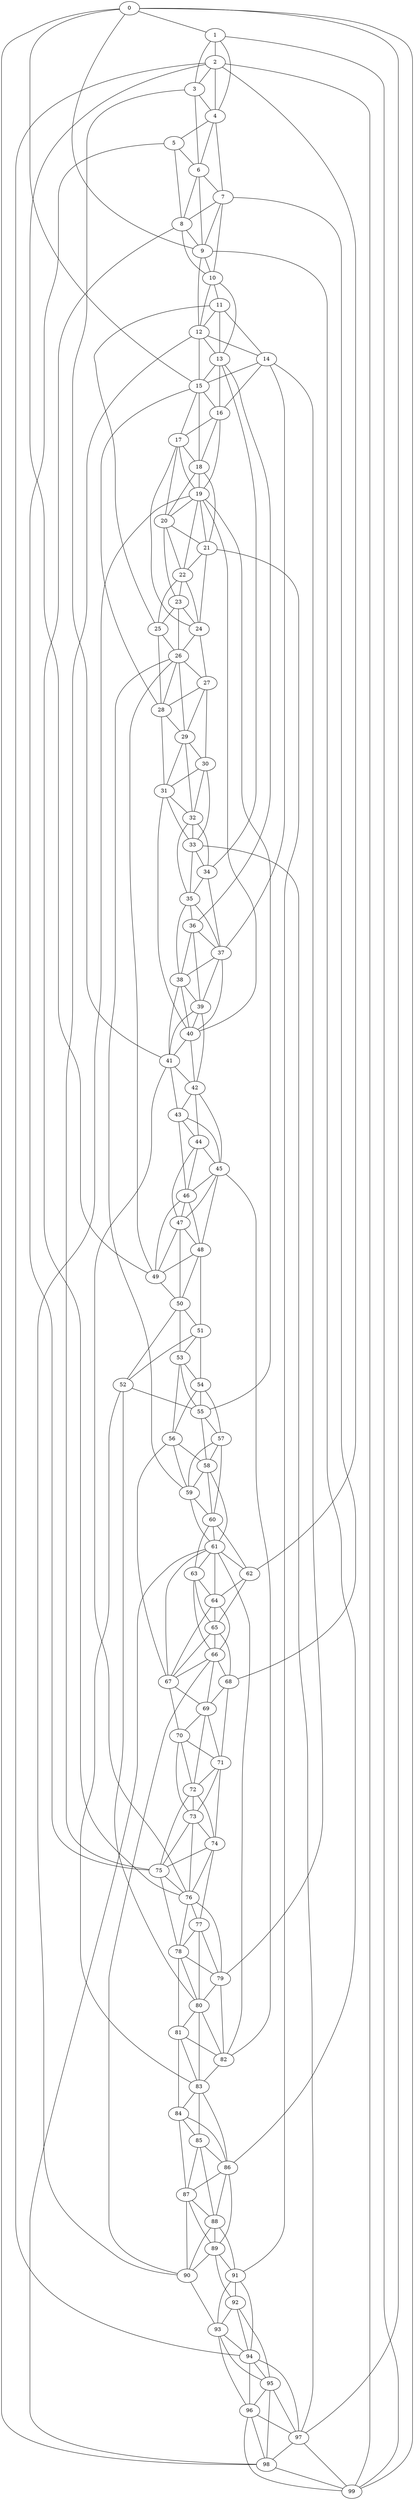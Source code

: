 strict graph "watts_strogatz_graph(100,6,0.1)" {
0;
1;
2;
3;
4;
5;
6;
7;
8;
9;
10;
11;
12;
13;
14;
15;
16;
17;
18;
19;
20;
21;
22;
23;
24;
25;
26;
27;
28;
29;
30;
31;
32;
33;
34;
35;
36;
37;
38;
39;
40;
41;
42;
43;
44;
45;
46;
47;
48;
49;
50;
51;
52;
53;
54;
55;
56;
57;
58;
59;
60;
61;
62;
63;
64;
65;
66;
67;
68;
69;
70;
71;
72;
73;
74;
75;
76;
77;
78;
79;
80;
81;
82;
83;
84;
85;
86;
87;
88;
89;
90;
91;
92;
93;
94;
95;
96;
97;
98;
99;
0 -- 1  [is_available=True, prob="0.953055416808"];
0 -- 97  [is_available=True, prob="0.764684414486"];
0 -- 9  [is_available=True, prob="0.331331011481"];
0 -- 98  [is_available=True, prob="0.0400752870996"];
0 -- 15  [is_available=True, prob="0.0756507711957"];
0 -- 99  [is_available=True, prob="0.0025562236218"];
1 -- 2  [is_available=True, prob="0.926398022436"];
1 -- 99  [is_available=True, prob="0.538053096843"];
1 -- 4  [is_available=True, prob="0.695686925597"];
1 -- 3  [is_available=True, prob="0.264191336338"];
2 -- 3  [is_available=True, prob="0.787063647073"];
2 -- 4  [is_available=True, prob="0.584103658332"];
2 -- 49  [is_available=True, prob="1.0"];
2 -- 99  [is_available=True, prob="0.95491370586"];
2 -- 94  [is_available=True, prob="1.0"];
2 -- 62  [is_available=True, prob="0.26762466691"];
3 -- 4  [is_available=True, prob="1.0"];
3 -- 6  [is_available=True, prob="0.626299759244"];
3 -- 41  [is_available=True, prob="0.888734130106"];
4 -- 5  [is_available=True, prob="1.0"];
4 -- 6  [is_available=True, prob="0.13932578814"];
4 -- 7  [is_available=True, prob="0.032086221226"];
5 -- 6  [is_available=True, prob="0.940939047147"];
5 -- 8  [is_available=True, prob="0.521890943315"];
5 -- 75  [is_available=True, prob="0.108533655425"];
6 -- 7  [is_available=True, prob="0.515986858008"];
6 -- 8  [is_available=True, prob="0.428796968772"];
6 -- 9  [is_available=True, prob="0.850788858712"];
7 -- 8  [is_available=True, prob="0.843611686678"];
7 -- 9  [is_available=True, prob="0.89404593307"];
7 -- 10  [is_available=True, prob="0.10581455107"];
7 -- 68  [is_available=True, prob="0.204865117335"];
8 -- 9  [is_available=True, prob="0.081578747246"];
8 -- 10  [is_available=True, prob="0.928884409213"];
8 -- 76  [is_available=True, prob="0.158154833595"];
9 -- 10  [is_available=True, prob="1.0"];
9 -- 12  [is_available=True, prob="0.274823947714"];
9 -- 86  [is_available=True, prob="0.395903424791"];
10 -- 11  [is_available=True, prob="0.311961386772"];
10 -- 12  [is_available=True, prob="0.389538252094"];
10 -- 13  [is_available=True, prob="0.902761750123"];
11 -- 12  [is_available=True, prob="0.89768404034"];
11 -- 13  [is_available=True, prob="0.914313135796"];
11 -- 14  [is_available=True, prob="0.0832377938772"];
11 -- 25  [is_available=True, prob="0.590234550096"];
12 -- 75  [is_available=True, prob="0.280796514275"];
12 -- 13  [is_available=True, prob="0.758871774619"];
12 -- 14  [is_available=True, prob="0.753434380669"];
12 -- 15  [is_available=True, prob="0.550283415686"];
13 -- 34  [is_available=True, prob="0.929933829981"];
13 -- 36  [is_available=True, prob="1.0"];
13 -- 15  [is_available=True, prob="1.0"];
13 -- 16  [is_available=True, prob="1.0"];
14 -- 37  [is_available=True, prob="0.907378927881"];
14 -- 15  [is_available=True, prob="0.940383696963"];
14 -- 16  [is_available=True, prob="0.389577455092"];
14 -- 79  [is_available=True, prob="1.0"];
15 -- 16  [is_available=True, prob="1.0"];
15 -- 17  [is_available=True, prob="0.0330483179572"];
15 -- 18  [is_available=True, prob="0.436488876264"];
15 -- 28  [is_available=True, prob="0.989964984298"];
16 -- 17  [is_available=True, prob="0.852826232406"];
16 -- 18  [is_available=True, prob="0.670881405617"];
16 -- 19  [is_available=True, prob="1.0"];
17 -- 18  [is_available=True, prob="0.063530477498"];
17 -- 19  [is_available=True, prob="1.0"];
17 -- 20  [is_available=True, prob="0.996385051578"];
17 -- 24  [is_available=True, prob="0.13370512548"];
18 -- 19  [is_available=True, prob="0.795226185126"];
18 -- 20  [is_available=True, prob="1.0"];
18 -- 21  [is_available=True, prob="0.17734626023"];
19 -- 40  [is_available=True, prob="0.826329448931"];
19 -- 20  [is_available=True, prob="1.0"];
19 -- 21  [is_available=True, prob="0.153896703066"];
19 -- 22  [is_available=True, prob="0.0125012023945"];
19 -- 55  [is_available=True, prob="0.1857300727"];
19 -- 90  [is_available=True, prob="0.864644166541"];
20 -- 21  [is_available=True, prob="0.228687557609"];
20 -- 22  [is_available=True, prob="0.250831660595"];
20 -- 23  [is_available=True, prob="0.65794507455"];
21 -- 22  [is_available=True, prob="0.32950518231"];
21 -- 24  [is_available=True, prob="0.182226200217"];
21 -- 91  [is_available=True, prob="0.768636945174"];
22 -- 23  [is_available=True, prob="1.0"];
22 -- 24  [is_available=True, prob="0.748462095014"];
22 -- 25  [is_available=True, prob="1.0"];
23 -- 24  [is_available=True, prob="0.60858170009"];
23 -- 25  [is_available=True, prob="0.930208782746"];
23 -- 26  [is_available=True, prob="0.0077513450747"];
24 -- 26  [is_available=True, prob="0.241110676263"];
24 -- 27  [is_available=True, prob="0.152156491336"];
25 -- 26  [is_available=True, prob="0.253598521031"];
25 -- 28  [is_available=True, prob="0.247295598869"];
26 -- 59  [is_available=True, prob="0.12139460956"];
26 -- 49  [is_available=True, prob="1.0"];
26 -- 27  [is_available=True, prob="0.767157304324"];
26 -- 28  [is_available=True, prob="0.655466921698"];
26 -- 29  [is_available=True, prob="0.665416203728"];
27 -- 28  [is_available=True, prob="0.325240949571"];
27 -- 29  [is_available=True, prob="0.618999520603"];
27 -- 30  [is_available=True, prob="0.211724058638"];
28 -- 29  [is_available=True, prob="0.403340385615"];
28 -- 31  [is_available=True, prob="0.696803124909"];
29 -- 32  [is_available=True, prob="0.597892872722"];
29 -- 30  [is_available=True, prob="1.0"];
29 -- 31  [is_available=True, prob="0.509610156226"];
30 -- 32  [is_available=True, prob="1.0"];
30 -- 33  [is_available=True, prob="0.095935936273"];
30 -- 31  [is_available=True, prob="0.291420416381"];
31 -- 32  [is_available=True, prob="0.425781222936"];
31 -- 33  [is_available=True, prob="0.698036258559"];
31 -- 40  [is_available=True, prob="0.599955897744"];
32 -- 33  [is_available=True, prob="0.117500669822"];
32 -- 34  [is_available=True, prob="1.0"];
32 -- 35  [is_available=True, prob="1.0"];
33 -- 97  [is_available=True, prob="0.894356643963"];
33 -- 34  [is_available=True, prob="0.57863044811"];
33 -- 35  [is_available=True, prob="0.995546315659"];
34 -- 35  [is_available=True, prob="0.140204738428"];
34 -- 37  [is_available=True, prob="1.0"];
35 -- 36  [is_available=True, prob="0.338276468729"];
35 -- 37  [is_available=True, prob="1.0"];
35 -- 38  [is_available=True, prob="0.187922628167"];
36 -- 37  [is_available=True, prob="1.0"];
36 -- 38  [is_available=True, prob="1.0"];
36 -- 39  [is_available=True, prob="0.347131286571"];
37 -- 38  [is_available=True, prob="0.36794884498"];
37 -- 39  [is_available=True, prob="0.841947941256"];
37 -- 40  [is_available=True, prob="0.390650902966"];
38 -- 39  [is_available=True, prob="0.496783005847"];
38 -- 40  [is_available=True, prob="0.564134182114"];
38 -- 41  [is_available=True, prob="0.574979257164"];
39 -- 40  [is_available=True, prob="1.0"];
39 -- 41  [is_available=True, prob="0.0409777248677"];
39 -- 42  [is_available=True, prob="0.211769830816"];
40 -- 41  [is_available=True, prob="0.844919296731"];
40 -- 42  [is_available=True, prob="0.0729837679644"];
41 -- 42  [is_available=True, prob="1.0"];
41 -- 43  [is_available=True, prob="1.0"];
41 -- 76  [is_available=True, prob="1.0"];
42 -- 43  [is_available=True, prob="1.0"];
42 -- 44  [is_available=True, prob="0.895512830787"];
42 -- 45  [is_available=True, prob="0.0394100194791"];
43 -- 44  [is_available=True, prob="1.0"];
43 -- 45  [is_available=True, prob="1.0"];
43 -- 46  [is_available=True, prob="1.0"];
44 -- 45  [is_available=True, prob="1.0"];
44 -- 46  [is_available=True, prob="0.785655873527"];
44 -- 47  [is_available=True, prob="0.783996413663"];
45 -- 46  [is_available=True, prob="0.546513591673"];
45 -- 47  [is_available=True, prob="0.256919344637"];
45 -- 48  [is_available=True, prob="1.0"];
45 -- 82  [is_available=True, prob="1.0"];
46 -- 47  [is_available=True, prob="1.0"];
46 -- 48  [is_available=True, prob="0.867156013106"];
46 -- 49  [is_available=True, prob="1.0"];
47 -- 48  [is_available=True, prob="0.0340723721902"];
47 -- 49  [is_available=True, prob="1.0"];
47 -- 50  [is_available=True, prob="0.716431401853"];
48 -- 49  [is_available=True, prob="1.0"];
48 -- 50  [is_available=True, prob="0.0480030143556"];
48 -- 51  [is_available=True, prob="1.0"];
49 -- 50  [is_available=True, prob="0.361223729869"];
50 -- 51  [is_available=True, prob="0.28220068597"];
50 -- 52  [is_available=True, prob="1.0"];
50 -- 53  [is_available=True, prob="0.856863355726"];
51 -- 52  [is_available=True, prob="0.82714281353"];
51 -- 53  [is_available=True, prob="1.0"];
51 -- 54  [is_available=True, prob="0.866247158335"];
52 -- 83  [is_available=True, prob="0.485142757399"];
52 -- 80  [is_available=True, prob="0.809079181417"];
52 -- 55  [is_available=True, prob="0.875308369123"];
53 -- 54  [is_available=True, prob="1.0"];
53 -- 55  [is_available=True, prob="0.521819117579"];
53 -- 56  [is_available=True, prob="0.888738286368"];
54 -- 55  [is_available=True, prob="0.443174757892"];
54 -- 56  [is_available=True, prob="0.0958627867443"];
54 -- 57  [is_available=True, prob="0.583494111204"];
55 -- 57  [is_available=True, prob="0.359175852323"];
55 -- 58  [is_available=True, prob="0.0586639394079"];
56 -- 67  [is_available=True, prob="0.708313981021"];
56 -- 58  [is_available=True, prob="0.627073608203"];
56 -- 59  [is_available=True, prob="0.838472775834"];
57 -- 58  [is_available=True, prob="0.870527278008"];
57 -- 59  [is_available=True, prob="0.262049770655"];
57 -- 60  [is_available=True, prob="0.614336942558"];
58 -- 59  [is_available=True, prob="1.0"];
58 -- 60  [is_available=True, prob="1.0"];
58 -- 61  [is_available=True, prob="0.375861622938"];
59 -- 60  [is_available=True, prob="1.0"];
59 -- 61  [is_available=True, prob="0.749135397168"];
60 -- 61  [is_available=True, prob="0.472266422703"];
60 -- 62  [is_available=True, prob="1.0"];
60 -- 63  [is_available=True, prob="1.0"];
61 -- 64  [is_available=True, prob="1.0"];
61 -- 98  [is_available=True, prob="1.0"];
61 -- 67  [is_available=True, prob="1.0"];
61 -- 82  [is_available=True, prob="0.412474402386"];
61 -- 62  [is_available=True, prob="1.0"];
61 -- 63  [is_available=True, prob="0.274557684657"];
62 -- 64  [is_available=True, prob="0.047290378863"];
62 -- 65  [is_available=True, prob="0.610240636615"];
63 -- 64  [is_available=True, prob="0.900898223811"];
63 -- 65  [is_available=True, prob="0.999534859338"];
63 -- 66  [is_available=True, prob="1.0"];
64 -- 65  [is_available=True, prob="0.987157437413"];
64 -- 66  [is_available=True, prob="1.0"];
64 -- 67  [is_available=True, prob="0.689930910927"];
65 -- 66  [is_available=True, prob="0.966137423802"];
65 -- 67  [is_available=True, prob="0.257841616009"];
65 -- 68  [is_available=True, prob="1.0"];
66 -- 67  [is_available=True, prob="1.0"];
66 -- 68  [is_available=True, prob="0.22965353831"];
66 -- 69  [is_available=True, prob="0.957989574619"];
66 -- 90  [is_available=True, prob="0.793093600543"];
67 -- 69  [is_available=True, prob="0.11346656056"];
67 -- 70  [is_available=True, prob="0.0476982479494"];
68 -- 69  [is_available=True, prob="0.0651965617497"];
68 -- 71  [is_available=True, prob="1.0"];
69 -- 70  [is_available=True, prob="0.962243401777"];
69 -- 71  [is_available=True, prob="0.571396218244"];
69 -- 72  [is_available=True, prob="0.180500600988"];
70 -- 71  [is_available=True, prob="0.846788154459"];
70 -- 72  [is_available=True, prob="0.271612362883"];
70 -- 73  [is_available=True, prob="0.318629763853"];
71 -- 72  [is_available=True, prob="1.0"];
71 -- 73  [is_available=True, prob="0.468038626654"];
71 -- 74  [is_available=True, prob="0.990317039838"];
72 -- 73  [is_available=True, prob="0.688925105982"];
72 -- 74  [is_available=True, prob="1.0"];
72 -- 75  [is_available=True, prob="0.100109021076"];
73 -- 74  [is_available=True, prob="0.71432493109"];
73 -- 75  [is_available=True, prob="0.494979224296"];
73 -- 76  [is_available=True, prob="1.0"];
74 -- 75  [is_available=True, prob="1.0"];
74 -- 76  [is_available=True, prob="0.114341476245"];
74 -- 77  [is_available=True, prob="0.922532950173"];
75 -- 76  [is_available=True, prob="0.753179834136"];
75 -- 78  [is_available=True, prob="0.267575419213"];
76 -- 77  [is_available=True, prob="1.0"];
76 -- 78  [is_available=True, prob="0.196946248709"];
76 -- 79  [is_available=True, prob="0.875889945175"];
77 -- 78  [is_available=True, prob="0.870365767084"];
77 -- 79  [is_available=True, prob="0.538338259593"];
77 -- 80  [is_available=True, prob="0.0943640395719"];
78 -- 79  [is_available=True, prob="0.59970498426"];
78 -- 80  [is_available=True, prob="1.0"];
78 -- 81  [is_available=True, prob="0.630169674797"];
79 -- 80  [is_available=True, prob="1.0"];
79 -- 82  [is_available=True, prob="0.211593151777"];
80 -- 81  [is_available=True, prob="0.405878309875"];
80 -- 82  [is_available=True, prob="0.403065849336"];
80 -- 83  [is_available=True, prob="0.0363190236567"];
81 -- 82  [is_available=True, prob="0.914882836027"];
81 -- 83  [is_available=True, prob="0.588532092932"];
81 -- 84  [is_available=True, prob="0.757891295885"];
82 -- 83  [is_available=True, prob="1.0"];
83 -- 84  [is_available=True, prob="0.0606288095012"];
83 -- 85  [is_available=True, prob="1.0"];
83 -- 86  [is_available=True, prob="0.321411639645"];
84 -- 85  [is_available=True, prob="0.936541559582"];
84 -- 86  [is_available=True, prob="0.0707240085293"];
84 -- 87  [is_available=True, prob="0.469707323858"];
85 -- 86  [is_available=True, prob="0.725756274811"];
85 -- 87  [is_available=True, prob="1.0"];
85 -- 88  [is_available=True, prob="0.55100478472"];
86 -- 87  [is_available=True, prob="0.667574254203"];
86 -- 88  [is_available=True, prob="1.0"];
86 -- 89  [is_available=True, prob="1.0"];
87 -- 88  [is_available=True, prob="1.0"];
87 -- 89  [is_available=True, prob="1.0"];
87 -- 90  [is_available=True, prob="0.214928590464"];
88 -- 89  [is_available=True, prob="0.997769281849"];
88 -- 90  [is_available=True, prob="0.613373491097"];
88 -- 91  [is_available=True, prob="0.642117927139"];
89 -- 90  [is_available=True, prob="0.946253902266"];
89 -- 91  [is_available=True, prob="0.0878529824612"];
89 -- 92  [is_available=True, prob="1.0"];
90 -- 93  [is_available=True, prob="1.0"];
91 -- 92  [is_available=True, prob="1.0"];
91 -- 93  [is_available=True, prob="0.416882524043"];
91 -- 94  [is_available=True, prob="0.278388815045"];
92 -- 93  [is_available=True, prob="1.0"];
92 -- 94  [is_available=True, prob="1.0"];
92 -- 95  [is_available=True, prob="0.953551130837"];
93 -- 96  [is_available=True, prob="0.348357733202"];
93 -- 94  [is_available=True, prob="0.602403457959"];
93 -- 95  [is_available=True, prob="0.857130793092"];
94 -- 96  [is_available=True, prob="0.784773691914"];
94 -- 97  [is_available=True, prob="0.853019654143"];
94 -- 95  [is_available=True, prob="1.0"];
95 -- 96  [is_available=True, prob="0.999424546356"];
95 -- 97  [is_available=True, prob="1.0"];
95 -- 98  [is_available=True, prob="0.680565650526"];
96 -- 97  [is_available=True, prob="0.203571601796"];
96 -- 98  [is_available=True, prob="0.618832678462"];
96 -- 99  [is_available=True, prob="0.337779197317"];
97 -- 98  [is_available=True, prob="0.266566368662"];
97 -- 99  [is_available=True, prob="0.88849672434"];
98 -- 99  [is_available=True, prob="1.0"];
}
